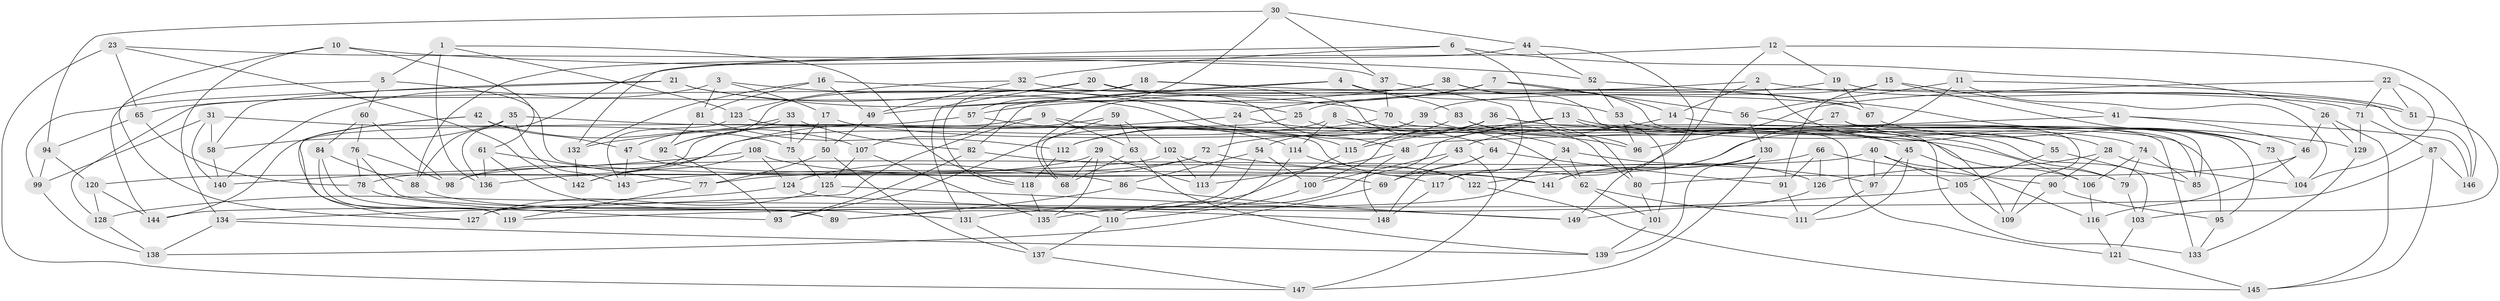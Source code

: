 // coarse degree distribution, {3: 0.1016949152542373, 4: 0.3728813559322034, 7: 0.1016949152542373, 5: 0.1694915254237288, 9: 0.06779661016949153, 6: 0.1016949152542373, 8: 0.01694915254237288, 10: 0.01694915254237288, 12: 0.01694915254237288, 11: 0.03389830508474576}
// Generated by graph-tools (version 1.1) at 2025/02/03/04/25 22:02:05]
// undirected, 149 vertices, 298 edges
graph export_dot {
graph [start="1"]
  node [color=gray90,style=filled];
  1;
  2;
  3;
  4;
  5;
  6;
  7;
  8;
  9;
  10;
  11;
  12;
  13;
  14;
  15;
  16;
  17;
  18;
  19;
  20;
  21;
  22;
  23;
  24;
  25;
  26;
  27;
  28;
  29;
  30;
  31;
  32;
  33;
  34;
  35;
  36;
  37;
  38;
  39;
  40;
  41;
  42;
  43;
  44;
  45;
  46;
  47;
  48;
  49;
  50;
  51;
  52;
  53;
  54;
  55;
  56;
  57;
  58;
  59;
  60;
  61;
  62;
  63;
  64;
  65;
  66;
  67;
  68;
  69;
  70;
  71;
  72;
  73;
  74;
  75;
  76;
  77;
  78;
  79;
  80;
  81;
  82;
  83;
  84;
  85;
  86;
  87;
  88;
  89;
  90;
  91;
  92;
  93;
  94;
  95;
  96;
  97;
  98;
  99;
  100;
  101;
  102;
  103;
  104;
  105;
  106;
  107;
  108;
  109;
  110;
  111;
  112;
  113;
  114;
  115;
  116;
  117;
  118;
  119;
  120;
  121;
  122;
  123;
  124;
  125;
  126;
  127;
  128;
  129;
  130;
  131;
  132;
  133;
  134;
  135;
  136;
  137;
  138;
  139;
  140;
  141;
  142;
  143;
  144;
  145;
  146;
  147;
  148;
  149;
  1 -- 5;
  1 -- 118;
  1 -- 123;
  1 -- 136;
  2 -- 51;
  2 -- 128;
  2 -- 28;
  2 -- 14;
  3 -- 81;
  3 -- 17;
  3 -- 64;
  3 -- 140;
  4 -- 107;
  4 -- 53;
  4 -- 83;
  4 -- 82;
  5 -- 69;
  5 -- 60;
  5 -- 144;
  6 -- 32;
  6 -- 101;
  6 -- 26;
  6 -- 132;
  7 -- 56;
  7 -- 14;
  7 -- 57;
  7 -- 24;
  8 -- 114;
  8 -- 80;
  8 -- 98;
  8 -- 96;
  9 -- 78;
  9 -- 106;
  9 -- 134;
  9 -- 63;
  10 -- 61;
  10 -- 52;
  10 -- 127;
  10 -- 134;
  11 -- 56;
  11 -- 122;
  11 -- 104;
  11 -- 51;
  12 -- 19;
  12 -- 136;
  12 -- 117;
  12 -- 146;
  13 -- 110;
  13 -- 129;
  13 -- 45;
  13 -- 115;
  14 -- 95;
  14 -- 43;
  15 -- 91;
  15 -- 73;
  15 -- 41;
  15 -- 39;
  16 -- 25;
  16 -- 132;
  16 -- 81;
  16 -- 49;
  17 -- 75;
  17 -- 79;
  17 -- 50;
  18 -- 118;
  18 -- 65;
  18 -- 80;
  18 -- 71;
  19 -- 67;
  19 -- 25;
  19 -- 146;
  20 -- 131;
  20 -- 92;
  20 -- 67;
  20 -- 48;
  21 -- 58;
  21 -- 115;
  21 -- 70;
  21 -- 99;
  22 -- 71;
  22 -- 104;
  22 -- 51;
  22 -- 96;
  23 -- 142;
  23 -- 147;
  23 -- 37;
  23 -- 65;
  24 -- 62;
  24 -- 113;
  24 -- 132;
  25 -- 34;
  25 -- 68;
  26 -- 145;
  26 -- 46;
  26 -- 129;
  27 -- 95;
  27 -- 55;
  27 -- 85;
  27 -- 141;
  28 -- 104;
  28 -- 90;
  28 -- 126;
  29 -- 135;
  29 -- 68;
  29 -- 136;
  29 -- 113;
  30 -- 37;
  30 -- 94;
  30 -- 57;
  30 -- 44;
  31 -- 58;
  31 -- 99;
  31 -- 140;
  31 -- 75;
  32 -- 123;
  32 -- 67;
  32 -- 49;
  33 -- 82;
  33 -- 92;
  33 -- 47;
  33 -- 75;
  34 -- 62;
  34 -- 126;
  34 -- 127;
  35 -- 88;
  35 -- 79;
  35 -- 58;
  35 -- 143;
  36 -- 55;
  36 -- 133;
  36 -- 100;
  36 -- 112;
  37 -- 70;
  37 -- 117;
  38 -- 109;
  38 -- 68;
  38 -- 133;
  38 -- 49;
  39 -- 54;
  39 -- 72;
  39 -- 103;
  40 -- 106;
  40 -- 105;
  40 -- 98;
  40 -- 97;
  41 -- 48;
  41 -- 146;
  41 -- 46;
  42 -- 107;
  42 -- 144;
  42 -- 47;
  42 -- 119;
  43 -- 100;
  43 -- 147;
  43 -- 69;
  44 -- 149;
  44 -- 52;
  44 -- 88;
  45 -- 116;
  45 -- 97;
  45 -- 111;
  46 -- 116;
  46 -- 80;
  47 -- 86;
  47 -- 143;
  48 -- 148;
  48 -- 113;
  49 -- 50;
  50 -- 137;
  50 -- 77;
  51 -- 103;
  52 -- 73;
  52 -- 53;
  53 -- 74;
  53 -- 96;
  54 -- 86;
  54 -- 89;
  54 -- 100;
  55 -- 85;
  55 -- 105;
  56 -- 130;
  56 -- 85;
  57 -- 114;
  57 -- 127;
  58 -- 140;
  59 -- 93;
  59 -- 142;
  59 -- 102;
  59 -- 63;
  60 -- 98;
  60 -- 76;
  60 -- 84;
  61 -- 110;
  61 -- 77;
  61 -- 136;
  62 -- 111;
  62 -- 101;
  63 -- 139;
  63 -- 68;
  64 -- 69;
  64 -- 148;
  64 -- 91;
  65 -- 78;
  65 -- 94;
  66 -- 143;
  66 -- 126;
  66 -- 90;
  66 -- 91;
  67 -- 73;
  69 -- 138;
  70 -- 121;
  70 -- 112;
  71 -- 87;
  71 -- 129;
  72 -- 124;
  72 -- 97;
  72 -- 77;
  73 -- 104;
  74 -- 85;
  74 -- 79;
  74 -- 106;
  75 -- 125;
  76 -- 89;
  76 -- 98;
  76 -- 78;
  77 -- 119;
  78 -- 93;
  79 -- 103;
  80 -- 101;
  81 -- 92;
  81 -- 112;
  82 -- 117;
  82 -- 93;
  83 -- 115;
  83 -- 96;
  83 -- 109;
  84 -- 89;
  84 -- 119;
  84 -- 88;
  86 -- 149;
  86 -- 89;
  87 -- 145;
  87 -- 144;
  87 -- 146;
  88 -- 131;
  90 -- 95;
  90 -- 109;
  91 -- 111;
  92 -- 93;
  94 -- 120;
  94 -- 99;
  95 -- 133;
  97 -- 111;
  99 -- 138;
  100 -- 110;
  101 -- 139;
  102 -- 113;
  102 -- 122;
  102 -- 120;
  103 -- 121;
  105 -- 119;
  105 -- 109;
  106 -- 116;
  107 -- 125;
  107 -- 135;
  108 -- 140;
  108 -- 124;
  108 -- 142;
  108 -- 141;
  110 -- 137;
  112 -- 118;
  114 -- 122;
  114 -- 135;
  115 -- 131;
  116 -- 121;
  117 -- 148;
  118 -- 135;
  120 -- 128;
  120 -- 144;
  121 -- 145;
  122 -- 145;
  123 -- 143;
  123 -- 141;
  124 -- 148;
  124 -- 128;
  125 -- 149;
  125 -- 127;
  126 -- 149;
  128 -- 138;
  129 -- 133;
  130 -- 141;
  130 -- 139;
  130 -- 147;
  131 -- 137;
  132 -- 142;
  134 -- 139;
  134 -- 138;
  137 -- 147;
}
